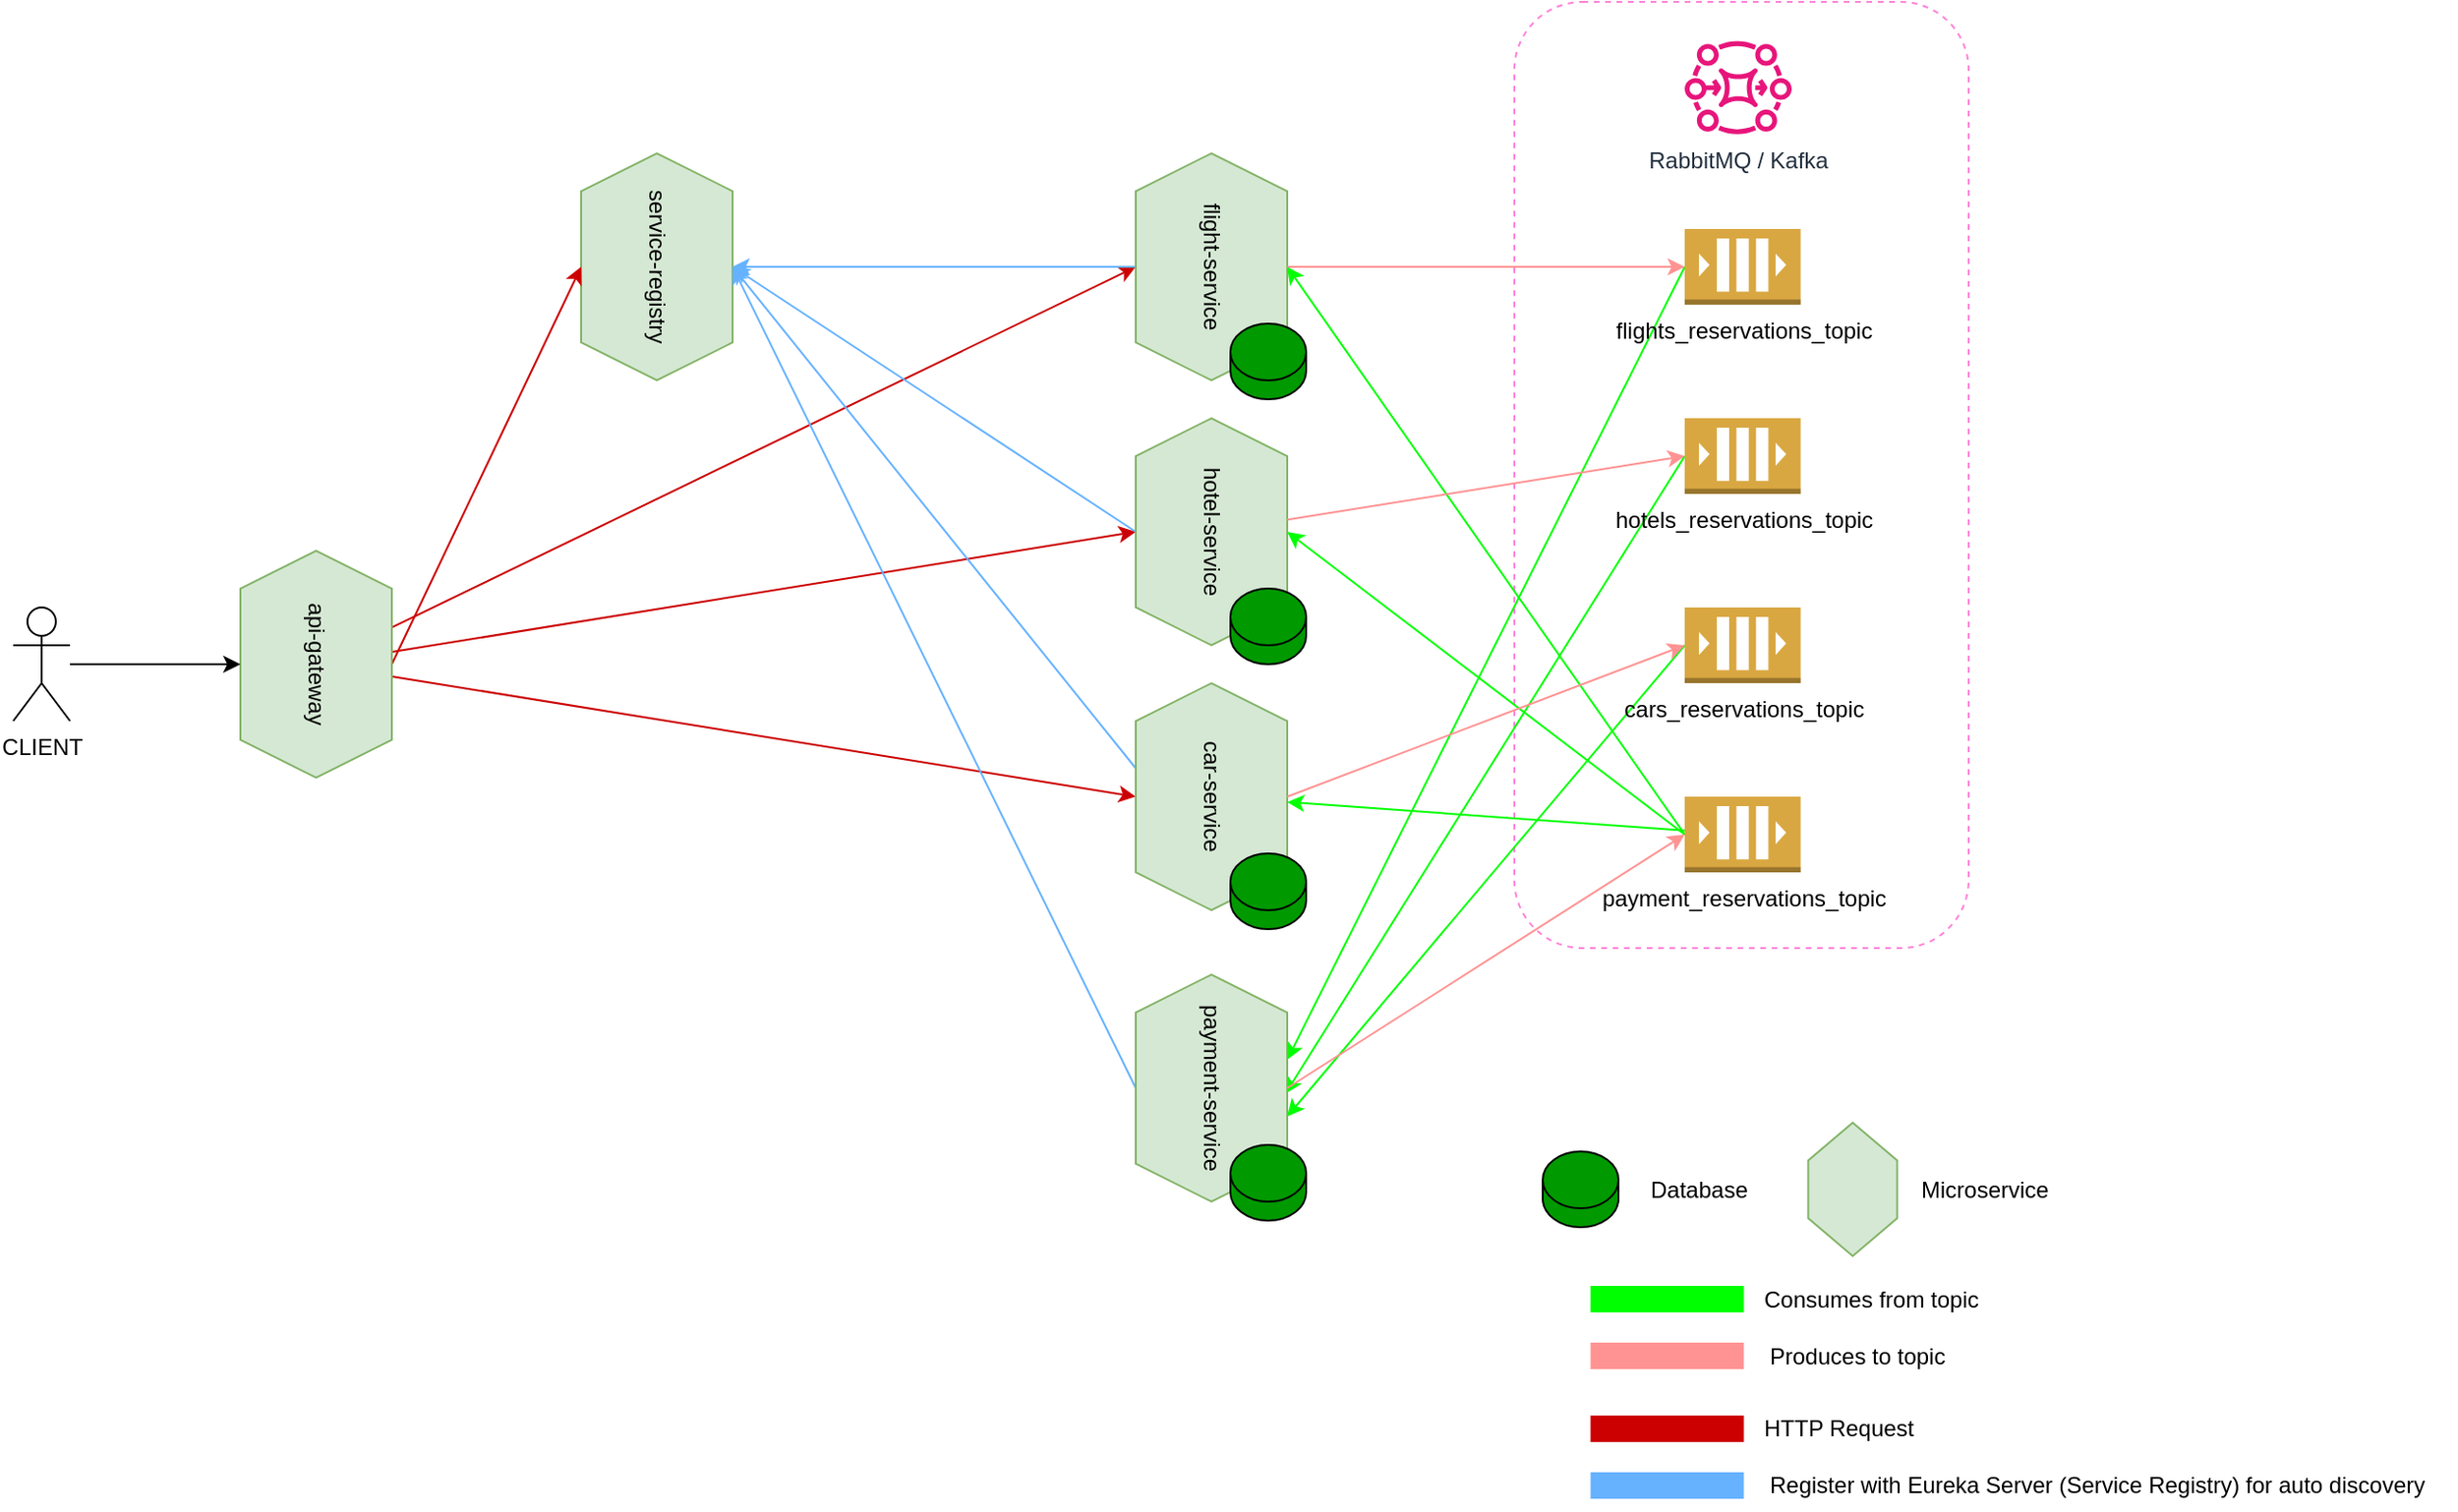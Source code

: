 <mxfile version="22.0.8" type="device">
  <diagram name="Page-1" id="z1sIUQLmpsv2TXnOtT5Z">
    <mxGraphModel dx="1501" dy="835" grid="0" gridSize="10" guides="1" tooltips="1" connect="1" arrows="1" fold="1" page="1" pageScale="1" pageWidth="1920" pageHeight="1200" math="0" shadow="0">
      <root>
        <mxCell id="0" />
        <mxCell id="1" parent="0" />
        <mxCell id="W6MK9-vkWtTVB8evwy5_-33" value="" style="rounded=1;whiteSpace=wrap;html=1;fillColor=none;strokeColor=#ff82d9;dashed=1;" parent="1" vertex="1">
          <mxGeometry x="1210" y="170" width="240" height="500" as="geometry" />
        </mxCell>
        <mxCell id="W6MK9-vkWtTVB8evwy5_-4" value="service-registry" style="shape=hexagon;perimeter=hexagonPerimeter2;whiteSpace=wrap;html=1;fixedSize=1;rotation=90;fillColor=#d5e8d4;strokeColor=#82b366;" parent="1" vertex="1">
          <mxGeometry x="697" y="270" width="120" height="80" as="geometry" />
        </mxCell>
        <mxCell id="W6MK9-vkWtTVB8evwy5_-13" style="rounded=0;orthogonalLoop=1;jettySize=auto;html=1;exitX=0.5;exitY=0;exitDx=0;exitDy=0;entryX=0.5;entryY=1;entryDx=0;entryDy=0;strokeColor=#CC0000;" parent="1" source="W6MK9-vkWtTVB8evwy5_-5" target="W6MK9-vkWtTVB8evwy5_-4" edge="1">
          <mxGeometry relative="1" as="geometry" />
        </mxCell>
        <mxCell id="W6MK9-vkWtTVB8evwy5_-15" style="rounded=0;orthogonalLoop=1;jettySize=auto;html=1;entryX=0.5;entryY=1;entryDx=0;entryDy=0;strokeColor=#CC0000;" parent="1" source="W6MK9-vkWtTVB8evwy5_-5" target="W6MK9-vkWtTVB8evwy5_-6" edge="1">
          <mxGeometry relative="1" as="geometry" />
        </mxCell>
        <mxCell id="W6MK9-vkWtTVB8evwy5_-16" style="rounded=0;orthogonalLoop=1;jettySize=auto;html=1;entryX=0.5;entryY=1;entryDx=0;entryDy=0;strokeColor=#CC0000;" parent="1" source="W6MK9-vkWtTVB8evwy5_-5" target="W6MK9-vkWtTVB8evwy5_-7" edge="1">
          <mxGeometry relative="1" as="geometry" />
        </mxCell>
        <mxCell id="W6MK9-vkWtTVB8evwy5_-17" style="rounded=0;orthogonalLoop=1;jettySize=auto;html=1;entryX=0.5;entryY=1;entryDx=0;entryDy=0;strokeColor=#CC0000;" parent="1" source="W6MK9-vkWtTVB8evwy5_-5" target="W6MK9-vkWtTVB8evwy5_-8" edge="1">
          <mxGeometry relative="1" as="geometry" />
        </mxCell>
        <mxCell id="W6MK9-vkWtTVB8evwy5_-5" value="api-gateway" style="shape=hexagon;perimeter=hexagonPerimeter2;whiteSpace=wrap;html=1;fixedSize=1;rotation=90;fillColor=#d5e8d4;strokeColor=#82b366;" parent="1" vertex="1">
          <mxGeometry x="517" y="480" width="120" height="80" as="geometry" />
        </mxCell>
        <mxCell id="W6MK9-vkWtTVB8evwy5_-20" style="rounded=0;orthogonalLoop=1;jettySize=auto;html=1;entryX=0.5;entryY=0;entryDx=0;entryDy=0;strokeColor=#66B2FF;" parent="1" source="W6MK9-vkWtTVB8evwy5_-6" target="W6MK9-vkWtTVB8evwy5_-4" edge="1">
          <mxGeometry relative="1" as="geometry" />
        </mxCell>
        <mxCell id="W6MK9-vkWtTVB8evwy5_-6" value="flight-service" style="shape=hexagon;perimeter=hexagonPerimeter2;whiteSpace=wrap;html=1;fixedSize=1;rotation=90;fillColor=#d5e8d4;strokeColor=#82b366;" parent="1" vertex="1">
          <mxGeometry x="990" y="270" width="120" height="80" as="geometry" />
        </mxCell>
        <mxCell id="W6MK9-vkWtTVB8evwy5_-19" style="rounded=0;orthogonalLoop=1;jettySize=auto;html=1;exitX=0.5;exitY=1;exitDx=0;exitDy=0;strokeColor=#66B2FF;entryX=0.5;entryY=0;entryDx=0;entryDy=0;" parent="1" source="W6MK9-vkWtTVB8evwy5_-7" target="W6MK9-vkWtTVB8evwy5_-4" edge="1">
          <mxGeometry relative="1" as="geometry">
            <mxPoint x="670" y="190" as="targetPoint" />
          </mxGeometry>
        </mxCell>
        <mxCell id="W6MK9-vkWtTVB8evwy5_-7" value="hotel-service" style="shape=hexagon;perimeter=hexagonPerimeter2;whiteSpace=wrap;html=1;fixedSize=1;rotation=90;fillColor=#d5e8d4;strokeColor=#82b366;" parent="1" vertex="1">
          <mxGeometry x="990" y="410" width="120" height="80" as="geometry" />
        </mxCell>
        <mxCell id="W6MK9-vkWtTVB8evwy5_-18" style="rounded=0;orthogonalLoop=1;jettySize=auto;html=1;exitX=0.375;exitY=1;exitDx=0;exitDy=0;entryX=0.5;entryY=0;entryDx=0;entryDy=0;strokeColor=#66B2FF;" parent="1" source="W6MK9-vkWtTVB8evwy5_-8" target="W6MK9-vkWtTVB8evwy5_-4" edge="1">
          <mxGeometry relative="1" as="geometry" />
        </mxCell>
        <mxCell id="W6MK9-vkWtTVB8evwy5_-8" value="car-service" style="shape=hexagon;perimeter=hexagonPerimeter2;whiteSpace=wrap;html=1;fixedSize=1;rotation=90;fillColor=#d5e8d4;strokeColor=#82b366;" parent="1" vertex="1">
          <mxGeometry x="990" y="550" width="120" height="80" as="geometry" />
        </mxCell>
        <mxCell id="W6MK9-vkWtTVB8evwy5_-12" style="edgeStyle=orthogonalEdgeStyle;rounded=0;orthogonalLoop=1;jettySize=auto;html=1;entryX=0.5;entryY=1;entryDx=0;entryDy=0;" parent="1" source="W6MK9-vkWtTVB8evwy5_-11" target="W6MK9-vkWtTVB8evwy5_-5" edge="1">
          <mxGeometry relative="1" as="geometry" />
        </mxCell>
        <mxCell id="W6MK9-vkWtTVB8evwy5_-11" value="CLIENT" style="shape=umlActor;verticalLabelPosition=bottom;verticalAlign=top;html=1;outlineConnect=0;" parent="1" vertex="1">
          <mxGeometry x="417" y="490" width="30" height="60" as="geometry" />
        </mxCell>
        <mxCell id="W6MK9-vkWtTVB8evwy5_-24" value="" style="shape=cylinder3;whiteSpace=wrap;html=1;boundedLbl=1;backgroundOutline=1;size=15;fillColor=#009900;" parent="1" vertex="1">
          <mxGeometry x="1060" y="620" width="40" height="40" as="geometry" />
        </mxCell>
        <mxCell id="W6MK9-vkWtTVB8evwy5_-27" value="RabbitMQ / Kafka" style="sketch=0;outlineConnect=0;fontColor=#232F3E;gradientColor=none;fillColor=#E7157B;strokeColor=none;dashed=0;verticalLabelPosition=bottom;verticalAlign=top;align=center;html=1;fontSize=12;fontStyle=0;aspect=fixed;pointerEvents=1;shape=mxgraph.aws4.mq_broker;" parent="1" vertex="1">
          <mxGeometry x="1300" y="190" width="56.52" height="50" as="geometry" />
        </mxCell>
        <mxCell id="zCQ3dYGmsacsYWjTAAoZ-8" style="rounded=0;orthogonalLoop=1;jettySize=auto;html=1;exitX=0;exitY=0.5;exitDx=0;exitDy=0;exitPerimeter=0;strokeColor=#00FF00;entryX=0.625;entryY=0;entryDx=0;entryDy=0;" edge="1" parent="1" source="W6MK9-vkWtTVB8evwy5_-28" target="zCQ3dYGmsacsYWjTAAoZ-3">
          <mxGeometry relative="1" as="geometry">
            <mxPoint x="1089" y="749" as="targetPoint" />
          </mxGeometry>
        </mxCell>
        <mxCell id="W6MK9-vkWtTVB8evwy5_-28" value="cars_reservations_topic" style="outlineConnect=0;dashed=0;verticalLabelPosition=bottom;verticalAlign=top;align=center;html=1;shape=mxgraph.aws3.queue;fillColor=#D9A741;gradientColor=none;" parent="1" vertex="1">
          <mxGeometry x="1300" y="490" width="61.25" height="40" as="geometry" />
        </mxCell>
        <mxCell id="zCQ3dYGmsacsYWjTAAoZ-6" style="rounded=0;orthogonalLoop=1;jettySize=auto;html=1;exitX=0;exitY=0.5;exitDx=0;exitDy=0;exitPerimeter=0;entryX=0.375;entryY=0;entryDx=0;entryDy=0;strokeColor=#00FF00;" edge="1" parent="1" source="W6MK9-vkWtTVB8evwy5_-29" target="zCQ3dYGmsacsYWjTAAoZ-3">
          <mxGeometry relative="1" as="geometry" />
        </mxCell>
        <mxCell id="W6MK9-vkWtTVB8evwy5_-29" value="flights_reservations_topic" style="outlineConnect=0;dashed=0;verticalLabelPosition=bottom;verticalAlign=top;align=center;html=1;shape=mxgraph.aws3.queue;fillColor=#D9A741;gradientColor=none;" parent="1" vertex="1">
          <mxGeometry x="1300" y="290" width="61.25" height="40" as="geometry" />
        </mxCell>
        <mxCell id="W6MK9-vkWtTVB8evwy5_-38" style="rounded=0;orthogonalLoop=1;jettySize=auto;html=1;strokeColor=#00FF00;" parent="1" source="W6MK9-vkWtTVB8evwy5_-30" target="W6MK9-vkWtTVB8evwy5_-8" edge="1">
          <mxGeometry relative="1" as="geometry" />
        </mxCell>
        <mxCell id="W6MK9-vkWtTVB8evwy5_-39" value="" style="rounded=0;orthogonalLoop=1;jettySize=auto;html=1;exitX=0;exitY=0.5;exitDx=0;exitDy=0;exitPerimeter=0;entryX=0.5;entryY=0;entryDx=0;entryDy=0;strokeColor=#00FF00;" parent="1" source="W6MK9-vkWtTVB8evwy5_-30" target="W6MK9-vkWtTVB8evwy5_-7" edge="1">
          <mxGeometry relative="1" as="geometry" />
        </mxCell>
        <mxCell id="W6MK9-vkWtTVB8evwy5_-40" style="rounded=0;orthogonalLoop=1;jettySize=auto;html=1;exitX=0;exitY=0.5;exitDx=0;exitDy=0;exitPerimeter=0;entryX=0.5;entryY=0;entryDx=0;entryDy=0;strokeColor=#00FF00;" parent="1" source="W6MK9-vkWtTVB8evwy5_-30" target="W6MK9-vkWtTVB8evwy5_-6" edge="1">
          <mxGeometry relative="1" as="geometry" />
        </mxCell>
        <mxCell id="W6MK9-vkWtTVB8evwy5_-30" value="payment_reservations_topic" style="outlineConnect=0;dashed=0;verticalLabelPosition=bottom;verticalAlign=top;align=center;html=1;shape=mxgraph.aws3.queue;fillColor=#D9A741;gradientColor=none;" parent="1" vertex="1">
          <mxGeometry x="1300" y="590" width="61.25" height="40" as="geometry" />
        </mxCell>
        <mxCell id="zCQ3dYGmsacsYWjTAAoZ-7" style="rounded=0;orthogonalLoop=1;jettySize=auto;html=1;exitX=0;exitY=0.5;exitDx=0;exitDy=0;exitPerimeter=0;strokeColor=#00FF00;" edge="1" parent="1" source="W6MK9-vkWtTVB8evwy5_-32">
          <mxGeometry relative="1" as="geometry">
            <mxPoint x="1089" y="747" as="targetPoint" />
          </mxGeometry>
        </mxCell>
        <mxCell id="W6MK9-vkWtTVB8evwy5_-32" value="hotels_reservations_topic" style="outlineConnect=0;dashed=0;verticalLabelPosition=bottom;verticalAlign=top;align=center;html=1;shape=mxgraph.aws3.queue;fillColor=#D9A741;gradientColor=none;" parent="1" vertex="1">
          <mxGeometry x="1300" y="390" width="61.25" height="40" as="geometry" />
        </mxCell>
        <mxCell id="W6MK9-vkWtTVB8evwy5_-35" style="edgeStyle=orthogonalEdgeStyle;rounded=0;orthogonalLoop=1;jettySize=auto;html=1;entryX=0;entryY=0.5;entryDx=0;entryDy=0;entryPerimeter=0;strokeColor=#ff9393;" parent="1" source="W6MK9-vkWtTVB8evwy5_-6" target="W6MK9-vkWtTVB8evwy5_-29" edge="1">
          <mxGeometry relative="1" as="geometry" />
        </mxCell>
        <mxCell id="W6MK9-vkWtTVB8evwy5_-36" style="rounded=0;orthogonalLoop=1;jettySize=auto;html=1;entryX=0;entryY=0.5;entryDx=0;entryDy=0;entryPerimeter=0;strokeColor=#ff9393;" parent="1" source="W6MK9-vkWtTVB8evwy5_-7" target="W6MK9-vkWtTVB8evwy5_-32" edge="1">
          <mxGeometry relative="1" as="geometry" />
        </mxCell>
        <mxCell id="W6MK9-vkWtTVB8evwy5_-37" style="rounded=0;orthogonalLoop=1;jettySize=auto;html=1;exitX=0.5;exitY=0;exitDx=0;exitDy=0;entryX=0;entryY=0.5;entryDx=0;entryDy=0;entryPerimeter=0;strokeColor=#ff9393;" parent="1" source="W6MK9-vkWtTVB8evwy5_-8" target="W6MK9-vkWtTVB8evwy5_-28" edge="1">
          <mxGeometry relative="1" as="geometry" />
        </mxCell>
        <mxCell id="W6MK9-vkWtTVB8evwy5_-41" value="" style="shape=cylinder3;whiteSpace=wrap;html=1;boundedLbl=1;backgroundOutline=1;size=15;fillColor=#009900;" parent="1" vertex="1">
          <mxGeometry x="1060" y="480" width="40" height="40" as="geometry" />
        </mxCell>
        <mxCell id="W6MK9-vkWtTVB8evwy5_-42" value="" style="shape=cylinder3;whiteSpace=wrap;html=1;boundedLbl=1;backgroundOutline=1;size=15;fillColor=#009900;" parent="1" vertex="1">
          <mxGeometry x="1060" y="340" width="40" height="40" as="geometry" />
        </mxCell>
        <mxCell id="zCQ3dYGmsacsYWjTAAoZ-5" style="rounded=0;orthogonalLoop=1;jettySize=auto;html=1;exitX=0.5;exitY=1;exitDx=0;exitDy=0;entryX=0.5;entryY=0;entryDx=0;entryDy=0;strokeColor=#66B2FF;fillColor=#dae8fc;" edge="1" parent="1" source="zCQ3dYGmsacsYWjTAAoZ-3" target="W6MK9-vkWtTVB8evwy5_-4">
          <mxGeometry relative="1" as="geometry" />
        </mxCell>
        <mxCell id="zCQ3dYGmsacsYWjTAAoZ-3" value="payment-service" style="shape=hexagon;perimeter=hexagonPerimeter2;whiteSpace=wrap;html=1;fixedSize=1;rotation=90;fillColor=#d5e8d4;strokeColor=#82b366;" vertex="1" parent="1">
          <mxGeometry x="990" y="704" width="120" height="80" as="geometry" />
        </mxCell>
        <mxCell id="zCQ3dYGmsacsYWjTAAoZ-4" value="" style="shape=cylinder3;whiteSpace=wrap;html=1;boundedLbl=1;backgroundOutline=1;size=15;fillColor=#009900;" vertex="1" parent="1">
          <mxGeometry x="1060" y="774" width="40" height="40" as="geometry" />
        </mxCell>
        <mxCell id="zCQ3dYGmsacsYWjTAAoZ-9" style="rounded=0;orthogonalLoop=1;jettySize=auto;html=1;exitX=0.5;exitY=0;exitDx=0;exitDy=0;entryX=0;entryY=0.5;entryDx=0;entryDy=0;entryPerimeter=0;strokeColor=#ff9393;" edge="1" parent="1" source="zCQ3dYGmsacsYWjTAAoZ-3" target="W6MK9-vkWtTVB8evwy5_-30">
          <mxGeometry relative="1" as="geometry">
            <mxPoint x="1100" y="600" as="sourcePoint" />
            <mxPoint x="1310" y="520" as="targetPoint" />
          </mxGeometry>
        </mxCell>
        <mxCell id="zCQ3dYGmsacsYWjTAAoZ-12" value="" style="rounded=0;whiteSpace=wrap;html=1;strokeColor=none;fillColor=#00FF00;" vertex="1" parent="1">
          <mxGeometry x="1250.24" y="848.5" width="81" height="14" as="geometry" />
        </mxCell>
        <mxCell id="zCQ3dYGmsacsYWjTAAoZ-13" value="Consumes from topic" style="text;html=1;align=left;verticalAlign=middle;resizable=0;points=[];autosize=1;strokeColor=none;fillColor=none;" vertex="1" parent="1">
          <mxGeometry x="1340.24" y="842.5" width="131" height="26" as="geometry" />
        </mxCell>
        <mxCell id="zCQ3dYGmsacsYWjTAAoZ-14" value="" style="rounded=0;whiteSpace=wrap;html=1;strokeColor=none;fillColor=#FF9393;" vertex="1" parent="1">
          <mxGeometry x="1250.24" y="878.5" width="81" height="14" as="geometry" />
        </mxCell>
        <mxCell id="zCQ3dYGmsacsYWjTAAoZ-15" value="Produces to topic" style="text;html=1;align=left;verticalAlign=middle;resizable=0;points=[];autosize=1;strokeColor=none;fillColor=none;" vertex="1" parent="1">
          <mxGeometry x="1343.24" y="872.5" width="111" height="26" as="geometry" />
        </mxCell>
        <mxCell id="zCQ3dYGmsacsYWjTAAoZ-16" value="" style="shape=cylinder3;whiteSpace=wrap;html=1;boundedLbl=1;backgroundOutline=1;size=15;fillColor=#009900;" vertex="1" parent="1">
          <mxGeometry x="1225" y="777.5" width="40" height="40" as="geometry" />
        </mxCell>
        <mxCell id="zCQ3dYGmsacsYWjTAAoZ-17" value="Database" style="text;html=1;align=left;verticalAlign=middle;resizable=0;points=[];autosize=1;strokeColor=none;fillColor=none;" vertex="1" parent="1">
          <mxGeometry x="1280.25" y="784.5" width="69" height="26" as="geometry" />
        </mxCell>
        <mxCell id="zCQ3dYGmsacsYWjTAAoZ-18" value="" style="shape=hexagon;perimeter=hexagonPerimeter2;whiteSpace=wrap;html=1;fixedSize=1;rotation=90;fillColor=#d5e8d4;strokeColor=#82b366;" vertex="1" parent="1">
          <mxGeometry x="1353.49" y="774" width="70.5" height="47" as="geometry" />
        </mxCell>
        <mxCell id="zCQ3dYGmsacsYWjTAAoZ-19" value="Microservice" style="text;html=1;align=left;verticalAlign=middle;resizable=0;points=[];autosize=1;strokeColor=none;fillColor=none;" vertex="1" parent="1">
          <mxGeometry x="1422.99" y="784.5" width="85" height="26" as="geometry" />
        </mxCell>
        <mxCell id="zCQ3dYGmsacsYWjTAAoZ-21" value="" style="rounded=0;whiteSpace=wrap;html=1;strokeColor=none;fillColor=#CC0000;" vertex="1" parent="1">
          <mxGeometry x="1250.24" y="917" width="81" height="14" as="geometry" />
        </mxCell>
        <mxCell id="zCQ3dYGmsacsYWjTAAoZ-22" value="HTTP Request" style="text;html=1;align=left;verticalAlign=middle;resizable=0;points=[];autosize=1;strokeColor=none;fillColor=none;" vertex="1" parent="1">
          <mxGeometry x="1340.24" y="911" width="97" height="26" as="geometry" />
        </mxCell>
        <mxCell id="zCQ3dYGmsacsYWjTAAoZ-23" value="" style="rounded=0;whiteSpace=wrap;html=1;strokeColor=none;fillColor=#66B2FF;" vertex="1" parent="1">
          <mxGeometry x="1250.24" y="947" width="81" height="14" as="geometry" />
        </mxCell>
        <mxCell id="zCQ3dYGmsacsYWjTAAoZ-24" value="Register with Eureka Server (Service Registry) for auto discovery" style="text;html=1;align=left;verticalAlign=middle;resizable=0;points=[];autosize=1;strokeColor=none;fillColor=none;" vertex="1" parent="1">
          <mxGeometry x="1343.24" y="941" width="364" height="26" as="geometry" />
        </mxCell>
      </root>
    </mxGraphModel>
  </diagram>
</mxfile>
